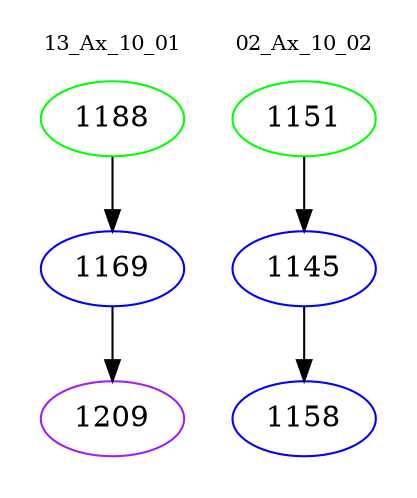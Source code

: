 digraph{
subgraph cluster_0 {
color = white
label = "13_Ax_10_01";
fontsize=10;
T0_1188 [label="1188", color="green"]
T0_1188 -> T0_1169 [color="black"]
T0_1169 [label="1169", color="blue"]
T0_1169 -> T0_1209 [color="black"]
T0_1209 [label="1209", color="purple"]
}
subgraph cluster_1 {
color = white
label = "02_Ax_10_02";
fontsize=10;
T1_1151 [label="1151", color="green"]
T1_1151 -> T1_1145 [color="black"]
T1_1145 [label="1145", color="blue"]
T1_1145 -> T1_1158 [color="black"]
T1_1158 [label="1158", color="blue"]
}
}
